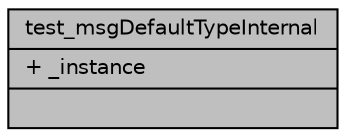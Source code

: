 digraph "test_msgDefaultTypeInternal"
{
 // LATEX_PDF_SIZE
  edge [fontname="Helvetica",fontsize="10",labelfontname="Helvetica",labelfontsize="10"];
  node [fontname="Helvetica",fontsize="10",shape=record];
  Node1 [label="{test_msgDefaultTypeInternal\n|+ _instance\l|}",height=0.2,width=0.4,color="black", fillcolor="grey75", style="filled", fontcolor="black",tooltip=" "];
}
